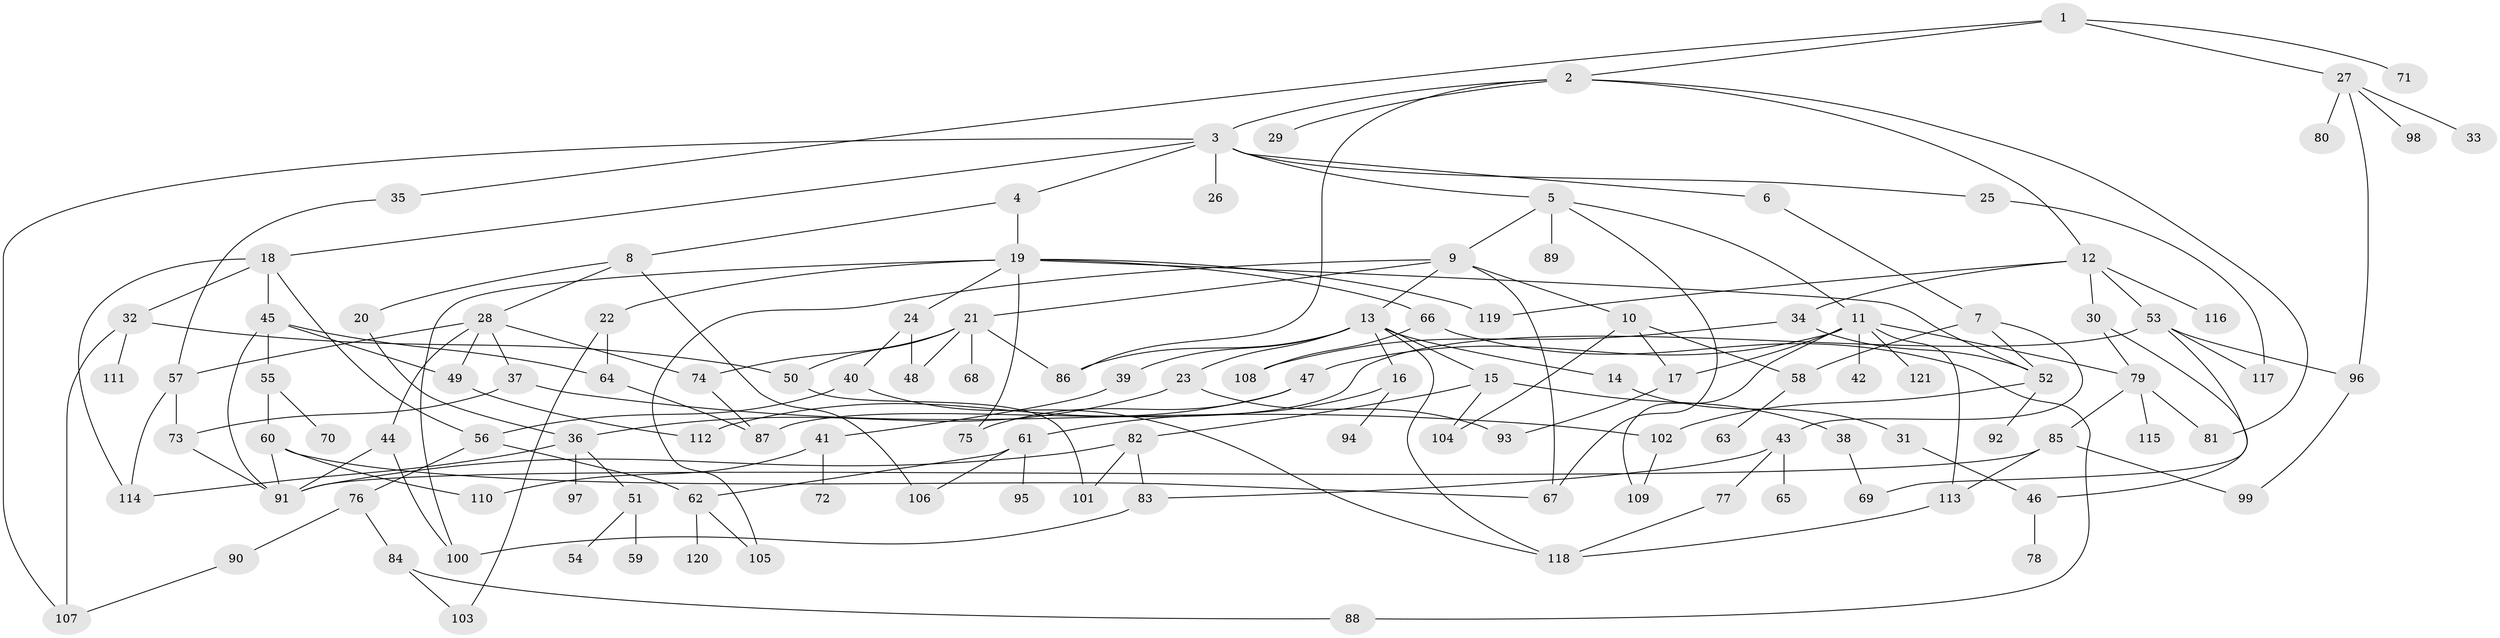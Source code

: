 // Generated by graph-tools (version 1.1) at 2025/34/03/09/25 02:34:22]
// undirected, 121 vertices, 177 edges
graph export_dot {
graph [start="1"]
  node [color=gray90,style=filled];
  1;
  2;
  3;
  4;
  5;
  6;
  7;
  8;
  9;
  10;
  11;
  12;
  13;
  14;
  15;
  16;
  17;
  18;
  19;
  20;
  21;
  22;
  23;
  24;
  25;
  26;
  27;
  28;
  29;
  30;
  31;
  32;
  33;
  34;
  35;
  36;
  37;
  38;
  39;
  40;
  41;
  42;
  43;
  44;
  45;
  46;
  47;
  48;
  49;
  50;
  51;
  52;
  53;
  54;
  55;
  56;
  57;
  58;
  59;
  60;
  61;
  62;
  63;
  64;
  65;
  66;
  67;
  68;
  69;
  70;
  71;
  72;
  73;
  74;
  75;
  76;
  77;
  78;
  79;
  80;
  81;
  82;
  83;
  84;
  85;
  86;
  87;
  88;
  89;
  90;
  91;
  92;
  93;
  94;
  95;
  96;
  97;
  98;
  99;
  100;
  101;
  102;
  103;
  104;
  105;
  106;
  107;
  108;
  109;
  110;
  111;
  112;
  113;
  114;
  115;
  116;
  117;
  118;
  119;
  120;
  121;
  1 -- 2;
  1 -- 27;
  1 -- 35;
  1 -- 71;
  2 -- 3;
  2 -- 12;
  2 -- 29;
  2 -- 81;
  2 -- 86;
  3 -- 4;
  3 -- 5;
  3 -- 6;
  3 -- 18;
  3 -- 25;
  3 -- 26;
  3 -- 107;
  4 -- 8;
  4 -- 19;
  5 -- 9;
  5 -- 11;
  5 -- 67;
  5 -- 89;
  6 -- 7;
  7 -- 43;
  7 -- 52;
  7 -- 58;
  8 -- 20;
  8 -- 28;
  8 -- 106;
  9 -- 10;
  9 -- 13;
  9 -- 21;
  9 -- 105;
  9 -- 67;
  10 -- 17;
  10 -- 58;
  10 -- 104;
  11 -- 42;
  11 -- 47;
  11 -- 121;
  11 -- 79;
  11 -- 17;
  11 -- 113;
  11 -- 109;
  12 -- 30;
  12 -- 34;
  12 -- 53;
  12 -- 116;
  12 -- 119;
  13 -- 14;
  13 -- 15;
  13 -- 16;
  13 -- 23;
  13 -- 39;
  13 -- 86;
  13 -- 118;
  14 -- 31;
  15 -- 38;
  15 -- 82;
  15 -- 104;
  16 -- 61;
  16 -- 94;
  17 -- 93;
  18 -- 32;
  18 -- 45;
  18 -- 56;
  18 -- 114;
  19 -- 22;
  19 -- 24;
  19 -- 66;
  19 -- 75;
  19 -- 100;
  19 -- 119;
  19 -- 52;
  20 -- 36;
  21 -- 48;
  21 -- 68;
  21 -- 86;
  21 -- 50;
  21 -- 74;
  22 -- 64;
  22 -- 103;
  23 -- 36;
  23 -- 93;
  24 -- 40;
  24 -- 48;
  25 -- 117;
  27 -- 33;
  27 -- 80;
  27 -- 98;
  27 -- 96;
  28 -- 37;
  28 -- 44;
  28 -- 74;
  28 -- 49;
  28 -- 57;
  30 -- 79;
  30 -- 46;
  31 -- 46;
  32 -- 50;
  32 -- 107;
  32 -- 111;
  34 -- 108;
  34 -- 52;
  35 -- 57;
  36 -- 51;
  36 -- 97;
  36 -- 114;
  37 -- 102;
  37 -- 73;
  38 -- 69;
  39 -- 41;
  40 -- 118;
  40 -- 56;
  41 -- 72;
  41 -- 110;
  43 -- 65;
  43 -- 77;
  43 -- 83;
  44 -- 91;
  44 -- 100;
  45 -- 49;
  45 -- 55;
  45 -- 91;
  45 -- 64;
  46 -- 78;
  47 -- 75;
  47 -- 112;
  49 -- 112;
  50 -- 101;
  51 -- 54;
  51 -- 59;
  52 -- 92;
  52 -- 102;
  53 -- 69;
  53 -- 96;
  53 -- 87;
  53 -- 117;
  55 -- 60;
  55 -- 70;
  56 -- 62;
  56 -- 76;
  57 -- 73;
  57 -- 114;
  58 -- 63;
  60 -- 91;
  60 -- 67;
  60 -- 110;
  61 -- 95;
  61 -- 106;
  61 -- 62;
  62 -- 120;
  62 -- 105;
  64 -- 87;
  66 -- 88;
  66 -- 108;
  73 -- 91;
  74 -- 87;
  76 -- 84;
  76 -- 90;
  77 -- 118;
  79 -- 81;
  79 -- 85;
  79 -- 115;
  82 -- 83;
  82 -- 101;
  82 -- 91;
  83 -- 100;
  84 -- 88;
  84 -- 103;
  85 -- 113;
  85 -- 91;
  85 -- 99;
  90 -- 107;
  96 -- 99;
  102 -- 109;
  113 -- 118;
}
